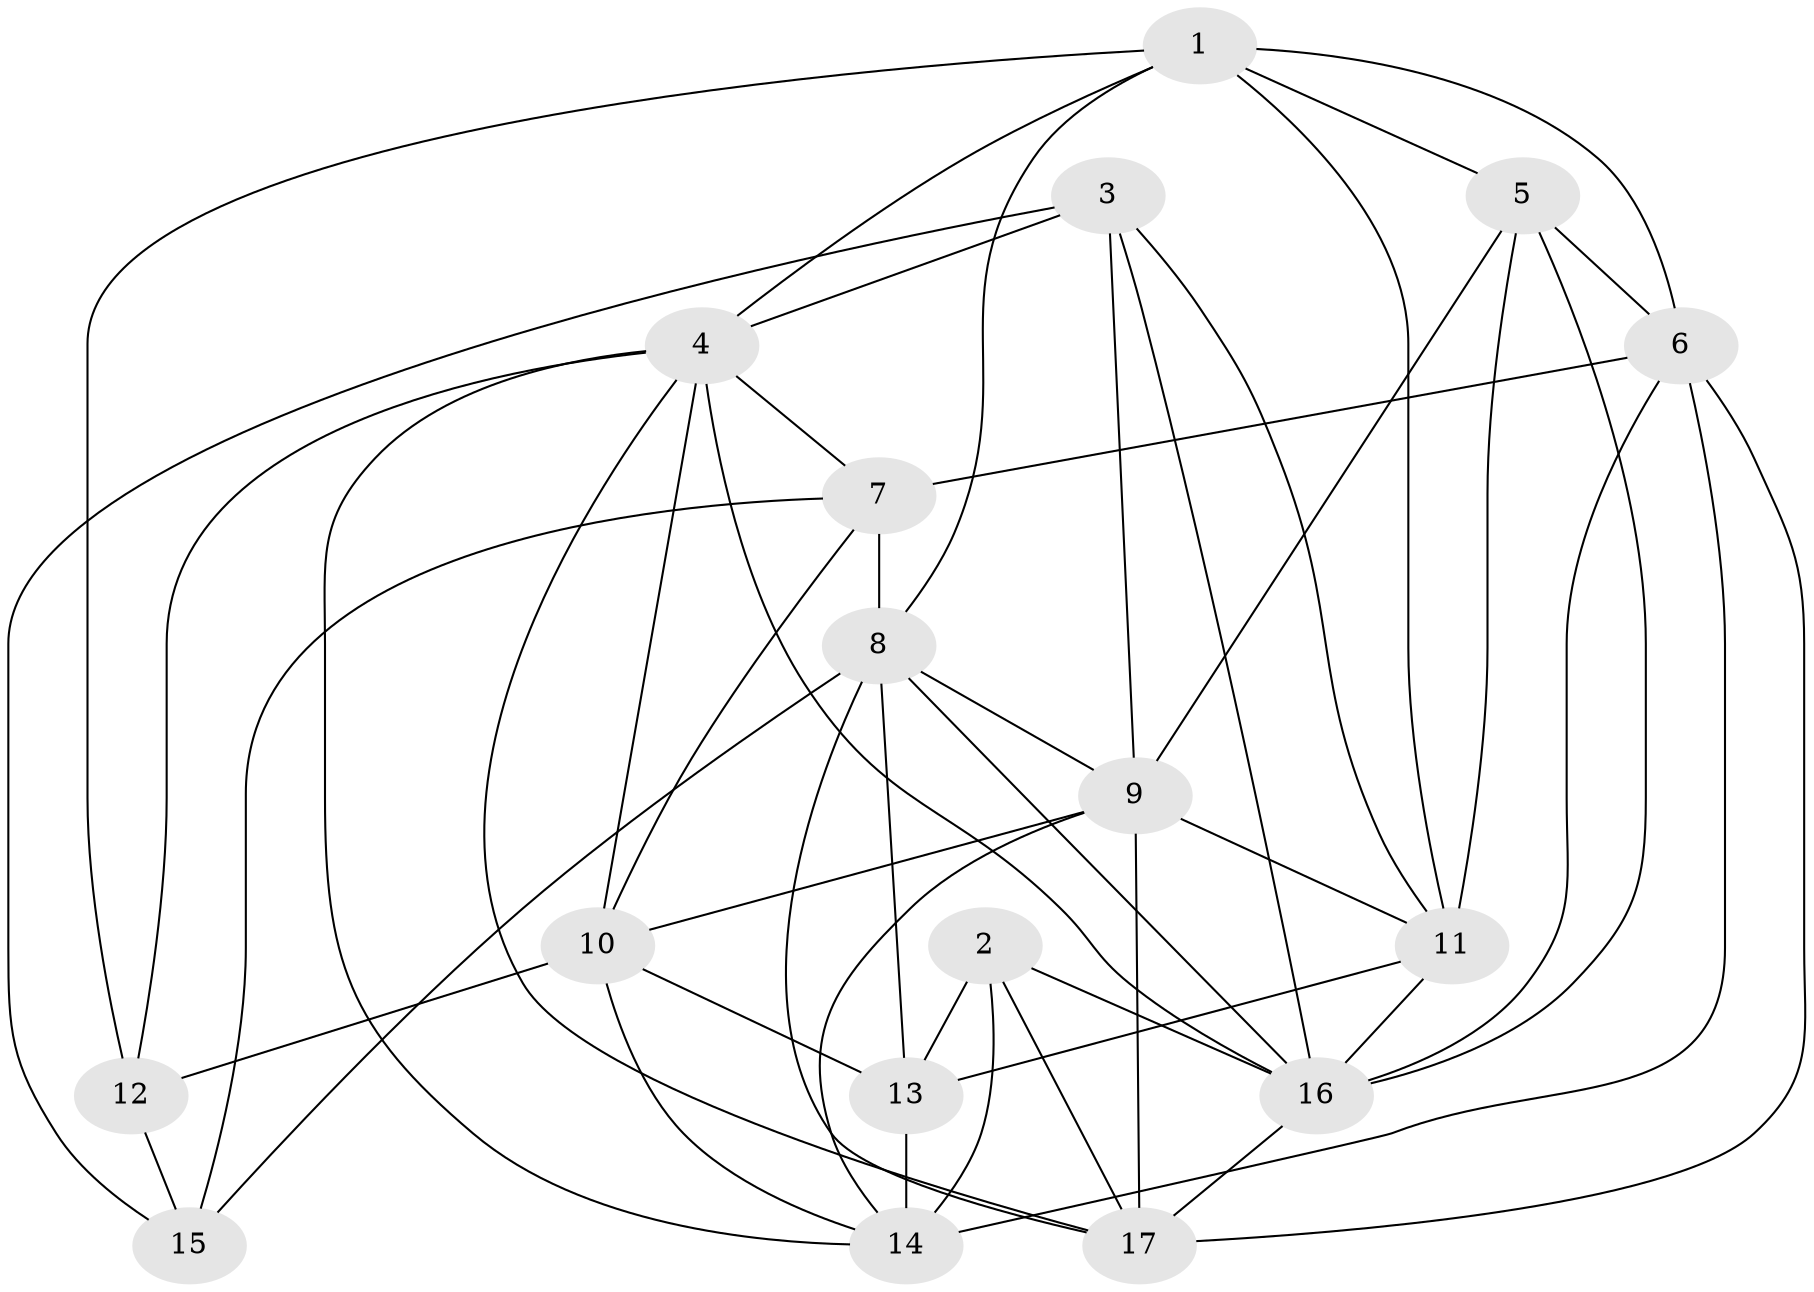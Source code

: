 // original degree distribution, {4: 1.0}
// Generated by graph-tools (version 1.1) at 2025/38/03/04/25 23:38:17]
// undirected, 17 vertices, 49 edges
graph export_dot {
  node [color=gray90,style=filled];
  1;
  2;
  3;
  4;
  5;
  6;
  7;
  8;
  9;
  10;
  11;
  12;
  13;
  14;
  15;
  16;
  17;
  1 -- 4 [weight=1.0];
  1 -- 5 [weight=2.0];
  1 -- 6 [weight=1.0];
  1 -- 8 [weight=1.0];
  1 -- 11 [weight=1.0];
  1 -- 12 [weight=2.0];
  2 -- 13 [weight=1.0];
  2 -- 14 [weight=1.0];
  2 -- 16 [weight=1.0];
  2 -- 17 [weight=1.0];
  3 -- 4 [weight=1.0];
  3 -- 9 [weight=1.0];
  3 -- 11 [weight=1.0];
  3 -- 15 [weight=2.0];
  3 -- 16 [weight=1.0];
  4 -- 7 [weight=1.0];
  4 -- 10 [weight=1.0];
  4 -- 12 [weight=1.0];
  4 -- 14 [weight=1.0];
  4 -- 16 [weight=1.0];
  4 -- 17 [weight=1.0];
  5 -- 6 [weight=1.0];
  5 -- 9 [weight=1.0];
  5 -- 11 [weight=1.0];
  5 -- 16 [weight=1.0];
  6 -- 7 [weight=3.0];
  6 -- 14 [weight=1.0];
  6 -- 16 [weight=1.0];
  6 -- 17 [weight=1.0];
  7 -- 8 [weight=1.0];
  7 -- 10 [weight=1.0];
  7 -- 15 [weight=2.0];
  8 -- 9 [weight=1.0];
  8 -- 13 [weight=1.0];
  8 -- 15 [weight=2.0];
  8 -- 16 [weight=1.0];
  8 -- 17 [weight=1.0];
  9 -- 10 [weight=3.0];
  9 -- 11 [weight=2.0];
  9 -- 14 [weight=1.0];
  9 -- 17 [weight=1.0];
  10 -- 12 [weight=1.0];
  10 -- 13 [weight=1.0];
  10 -- 14 [weight=1.0];
  11 -- 13 [weight=2.0];
  11 -- 16 [weight=1.0];
  12 -- 15 [weight=2.0];
  13 -- 14 [weight=3.0];
  16 -- 17 [weight=1.0];
}
